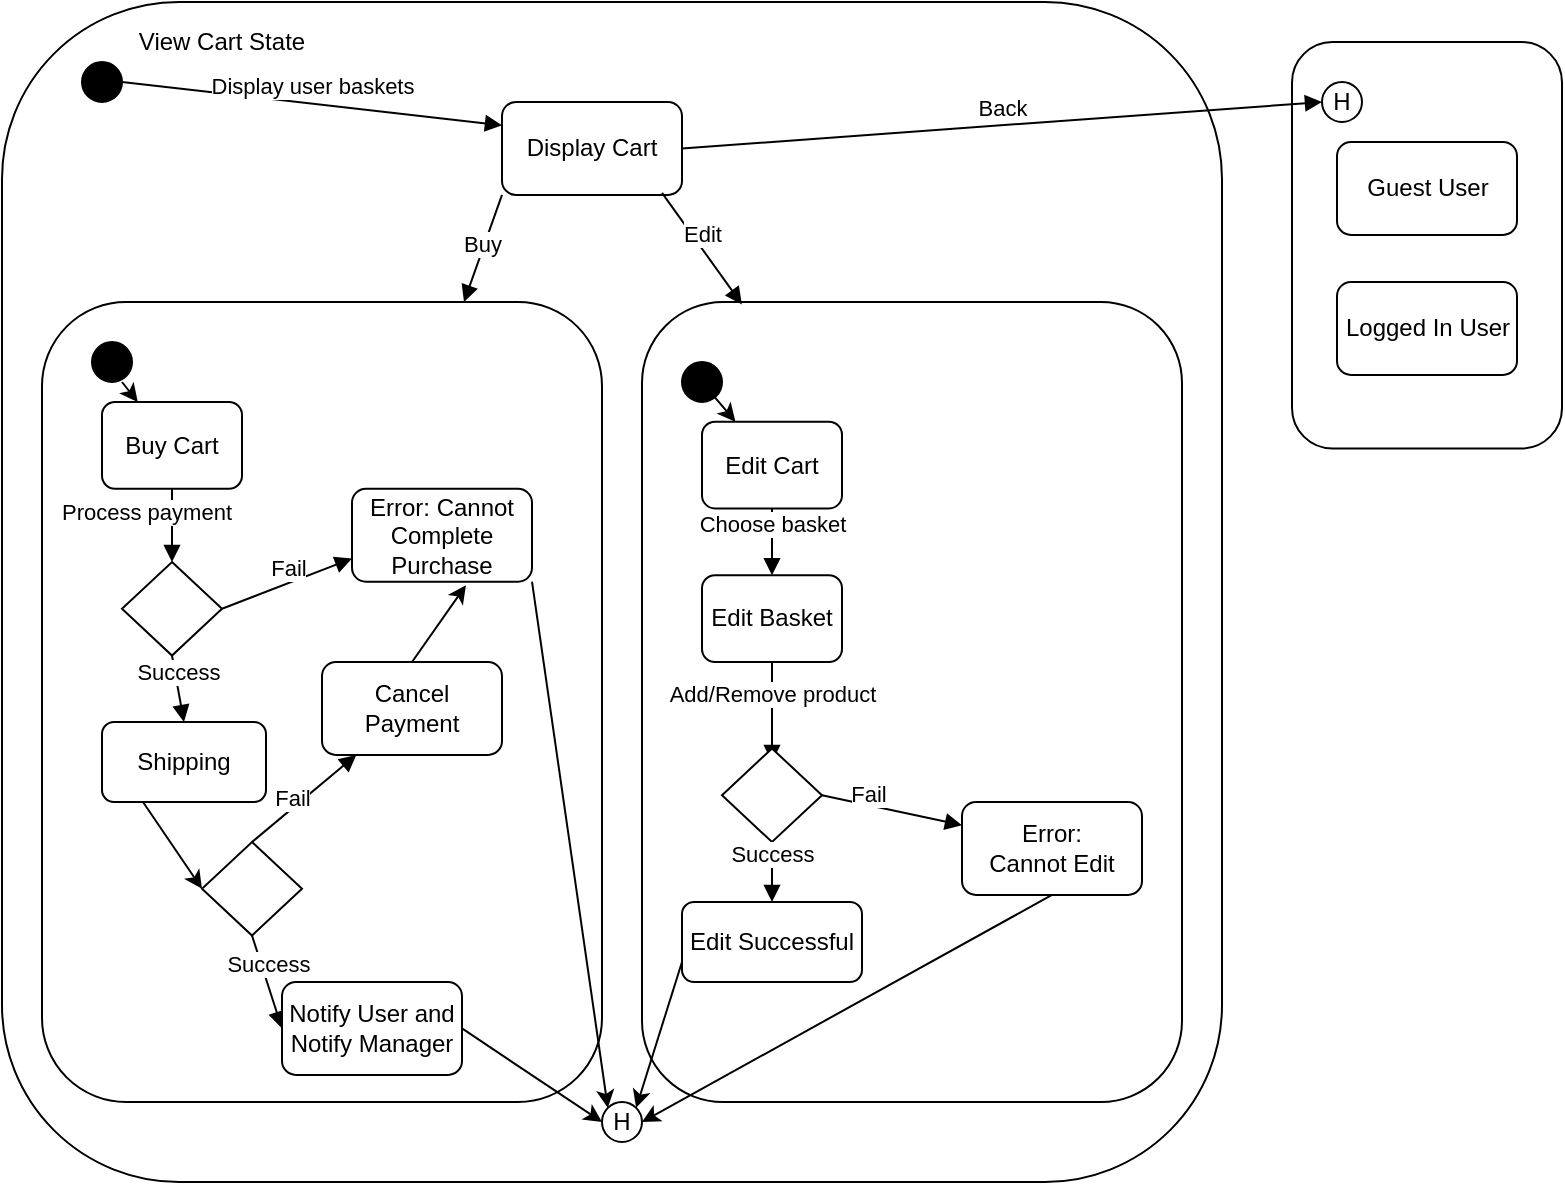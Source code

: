 <mxfile version="13.1.1" type="google"><diagram id="lOy03BysU3fXt3mW_LSf" name="Page-1"><mxGraphModel dx="868" dy="1550" grid="1" gridSize="10" guides="1" tooltips="1" connect="1" arrows="1" fold="1" page="1" pageScale="1" pageWidth="850" pageHeight="1100" math="0" shadow="0"><root><mxCell id="0"/><mxCell id="1" parent="0"/><mxCell id="_WK0tq85ubUpk3b4rHDk-1" value="" style="rounded=1;whiteSpace=wrap;html=1;" parent="1" vertex="1"><mxGeometry x="30" y="-20" width="610" height="590" as="geometry"/></mxCell><mxCell id="_WK0tq85ubUpk3b4rHDk-2" value="" style="rounded=1;whiteSpace=wrap;html=1;" parent="1" vertex="1"><mxGeometry x="350" y="130" width="270" height="400" as="geometry"/></mxCell><mxCell id="_WK0tq85ubUpk3b4rHDk-3" value="" style="rounded=1;whiteSpace=wrap;html=1;" parent="1" vertex="1"><mxGeometry x="50" y="130" width="280" height="400" as="geometry"/></mxCell><mxCell id="_WK0tq85ubUpk3b4rHDk-4" value="View Cart State" style="text;html=1;strokeColor=none;fillColor=none;align=center;verticalAlign=middle;whiteSpace=wrap;rounded=0;" parent="1" vertex="1"><mxGeometry x="75" y="-10" width="130" height="20" as="geometry"/></mxCell><mxCell id="_WK0tq85ubUpk3b4rHDk-5" value="Buy Cart" style="shape=ext;rounded=1;html=1;whiteSpace=wrap;" parent="1" vertex="1"><mxGeometry x="80" y="180" width="70" height="43.39" as="geometry"/></mxCell><mxCell id="_WK0tq85ubUpk3b4rHDk-6" value="Shipping" style="shape=ext;rounded=1;html=1;whiteSpace=wrap;" parent="1" vertex="1"><mxGeometry x="80" y="340.0" width="82" height="40" as="geometry"/></mxCell><mxCell id="_WK0tq85ubUpk3b4rHDk-7" value="Error: Cannot Complete Purchase" style="shape=ext;rounded=1;html=1;whiteSpace=wrap;" parent="1" vertex="1"><mxGeometry x="205" y="223.39" width="90" height="46.45" as="geometry"/></mxCell><mxCell id="_WK0tq85ubUpk3b4rHDk-8" value="Fail" style="html=1;verticalAlign=bottom;endArrow=block;exitX=1;exitY=0.5;exitDx=0;exitDy=0;entryX=0;entryY=0.75;entryDx=0;entryDy=0;" parent="1" source="_WK0tq85ubUpk3b4rHDk-11" target="_WK0tq85ubUpk3b4rHDk-7" edge="1"><mxGeometry x="0.001" y="-1" width="80" relative="1" as="geometry"><mxPoint x="230" y="298.22" as="sourcePoint"/><mxPoint x="310" y="298.22" as="targetPoint"/><Array as="points"/><mxPoint as="offset"/></mxGeometry></mxCell><mxCell id="_WK0tq85ubUpk3b4rHDk-9" value="Success" style="html=1;verticalAlign=bottom;endArrow=block;exitX=0.5;exitY=1;exitDx=0;exitDy=0;entryX=0.5;entryY=0;entryDx=0;entryDy=0;" parent="1" source="_WK0tq85ubUpk3b4rHDk-11" target="_WK0tq85ubUpk3b4rHDk-6" edge="1"><mxGeometry width="80" relative="1" as="geometry"><mxPoint x="37.1" y="181.12" as="sourcePoint"/><mxPoint x="225" y="348.22" as="targetPoint"/><Array as="points"/></mxGeometry></mxCell><mxCell id="_WK0tq85ubUpk3b4rHDk-10" value="Display user baskets" style="html=1;verticalAlign=bottom;endArrow=block;exitX=1;exitY=0.5;exitDx=0;exitDy=0;entryX=0;entryY=0.25;entryDx=0;entryDy=0;" parent="1" source="_WK0tq85ubUpk3b4rHDk-26" target="_WK0tq85ubUpk3b4rHDk-23" edge="1"><mxGeometry width="80" relative="1" as="geometry"><mxPoint x="100" y="50.0" as="sourcePoint"/><mxPoint x="385" y="280" as="targetPoint"/><Array as="points"/></mxGeometry></mxCell><mxCell id="_WK0tq85ubUpk3b4rHDk-11" value="" style="rhombus;whiteSpace=wrap;html=1;" parent="1" vertex="1"><mxGeometry x="90" y="260.0" width="50" height="46.78" as="geometry"/></mxCell><mxCell id="_WK0tq85ubUpk3b4rHDk-12" value="" style="endArrow=classic;html=1;exitX=0.25;exitY=1;exitDx=0;exitDy=0;entryX=0;entryY=0.5;entryDx=0;entryDy=0;" parent="1" source="_WK0tq85ubUpk3b4rHDk-6" target="_WK0tq85ubUpk3b4rHDk-13" edge="1"><mxGeometry width="50" height="50" relative="1" as="geometry"><mxPoint x="380" y="86.775" as="sourcePoint"/><mxPoint x="660" y="176.775" as="targetPoint"/></mxGeometry></mxCell><mxCell id="_WK0tq85ubUpk3b4rHDk-13" value="" style="rhombus;whiteSpace=wrap;html=1;" parent="1" vertex="1"><mxGeometry x="130" y="400" width="50" height="46.78" as="geometry"/></mxCell><mxCell id="_WK0tq85ubUpk3b4rHDk-14" value="Fail" style="html=1;verticalAlign=bottom;endArrow=block;exitX=0.5;exitY=0;exitDx=0;exitDy=0;" parent="1" source="_WK0tq85ubUpk3b4rHDk-13" target="_WK0tq85ubUpk3b4rHDk-16" edge="1"><mxGeometry x="-0.31" y="-3" width="80" relative="1" as="geometry"><mxPoint x="255" y="410" as="sourcePoint"/><mxPoint x="259" y="370" as="targetPoint"/><Array as="points"/><mxPoint as="offset"/></mxGeometry></mxCell><mxCell id="_WK0tq85ubUpk3b4rHDk-15" value="Success" style="html=1;verticalAlign=bottom;endArrow=block;exitX=0.5;exitY=1;exitDx=0;exitDy=0;entryX=0;entryY=0.5;entryDx=0;entryDy=0;" parent="1" source="_WK0tq85ubUpk3b4rHDk-13" target="_WK0tq85ubUpk3b4rHDk-18" edge="1"><mxGeometry width="80" relative="1" as="geometry"><mxPoint x="155" y="363.39" as="sourcePoint"/><mxPoint x="330" y="430" as="targetPoint"/><Array as="points"/></mxGeometry></mxCell><mxCell id="_WK0tq85ubUpk3b4rHDk-16" value="Cancel Payment" style="shape=ext;rounded=1;html=1;whiteSpace=wrap;" parent="1" vertex="1"><mxGeometry x="190" y="310" width="90" height="46.45" as="geometry"/></mxCell><mxCell id="_WK0tq85ubUpk3b4rHDk-17" value="" style="endArrow=classic;html=1;exitX=0.5;exitY=0;exitDx=0;exitDy=0;entryX=0.633;entryY=1.038;entryDx=0;entryDy=0;entryPerimeter=0;" parent="1" source="_WK0tq85ubUpk3b4rHDk-16" target="_WK0tq85ubUpk3b4rHDk-7" edge="1"><mxGeometry width="50" height="50" relative="1" as="geometry"><mxPoint x="380" y="86.775" as="sourcePoint"/><mxPoint x="610" y="83.225" as="targetPoint"/></mxGeometry></mxCell><mxCell id="_WK0tq85ubUpk3b4rHDk-18" value="Notify User and Notify Manager" style="shape=ext;rounded=1;html=1;whiteSpace=wrap;" parent="1" vertex="1"><mxGeometry x="170" y="470" width="90" height="46.45" as="geometry"/></mxCell><mxCell id="_WK0tq85ubUpk3b4rHDk-19" value="" style="endArrow=classic;html=1;entryX=0;entryY=0;entryDx=0;entryDy=0;exitX=1;exitY=1;exitDx=0;exitDy=0;" parent="1" source="_WK0tq85ubUpk3b4rHDk-7" target="_WK0tq85ubUpk3b4rHDk-28" edge="1"><mxGeometry width="50" height="50" relative="1" as="geometry"><mxPoint x="290" y="130" as="sourcePoint"/><mxPoint x="620" y="320.165" as="targetPoint"/></mxGeometry></mxCell><mxCell id="_WK0tq85ubUpk3b4rHDk-20" value="" style="shape=mxgraph.bpmn.shape;html=1;verticalLabelPosition=bottom;labelBackgroundColor=#ffffff;verticalAlign=top;align=center;perimeter=ellipsePerimeter;outlineConnect=0;outline=standard;symbol=general;fillColor=#000000;" parent="1" vertex="1"><mxGeometry x="75" y="150" width="20" height="20" as="geometry"/></mxCell><mxCell id="_WK0tq85ubUpk3b4rHDk-21" value="" style="shape=mxgraph.bpmn.shape;html=1;verticalLabelPosition=bottom;labelBackgroundColor=#ffffff;verticalAlign=top;align=center;perimeter=ellipsePerimeter;outlineConnect=0;outline=standard;symbol=general;fillColor=#000000;" parent="1" vertex="1"><mxGeometry x="370" y="160" width="20" height="20" as="geometry"/></mxCell><mxCell id="_WK0tq85ubUpk3b4rHDk-22" value="" style="endArrow=classic;html=1;" parent="1" target="_WK0tq85ubUpk3b4rHDk-5" edge="1"><mxGeometry width="50" height="50" relative="1" as="geometry"><mxPoint x="90" y="170" as="sourcePoint"/><mxPoint x="290" y="220.0" as="targetPoint"/><Array as="points"><mxPoint x="90" y="170"/></Array></mxGeometry></mxCell><mxCell id="_WK0tq85ubUpk3b4rHDk-23" value="Display Cart" style="shape=ext;rounded=1;html=1;whiteSpace=wrap;" parent="1" vertex="1"><mxGeometry x="280" y="30.0" width="90" height="46.45" as="geometry"/></mxCell><mxCell id="_WK0tq85ubUpk3b4rHDk-24" value="Edit" style="html=1;verticalAlign=bottom;endArrow=block;exitX=0.889;exitY=0.978;exitDx=0;exitDy=0;entryX=0.185;entryY=0.003;entryDx=0;entryDy=0;exitPerimeter=0;entryPerimeter=0;" parent="1" source="_WK0tq85ubUpk3b4rHDk-23" target="_WK0tq85ubUpk3b4rHDk-2" edge="1"><mxGeometry x="0.042" y="-1" width="80" relative="1" as="geometry"><mxPoint x="80" y="63.55" as="sourcePoint"/><mxPoint x="240" y="75.162" as="targetPoint"/><Array as="points"/><mxPoint as="offset"/></mxGeometry></mxCell><mxCell id="_WK0tq85ubUpk3b4rHDk-25" value="Buy" style="html=1;verticalAlign=bottom;endArrow=block;exitX=0;exitY=1;exitDx=0;exitDy=0;" parent="1" source="_WK0tq85ubUpk3b4rHDk-23" target="_WK0tq85ubUpk3b4rHDk-3" edge="1"><mxGeometry x="0.231" y="2" width="80" relative="1" as="geometry"><mxPoint x="90" y="73.55" as="sourcePoint"/><mxPoint x="250" y="85.162" as="targetPoint"/><Array as="points"/><mxPoint as="offset"/></mxGeometry></mxCell><mxCell id="_WK0tq85ubUpk3b4rHDk-26" value="" style="shape=mxgraph.bpmn.shape;html=1;verticalLabelPosition=bottom;labelBackgroundColor=#ffffff;verticalAlign=top;align=center;perimeter=ellipsePerimeter;outlineConnect=0;outline=standard;symbol=general;fillColor=#000000;" parent="1" vertex="1"><mxGeometry x="70" y="10.0" width="20" height="20" as="geometry"/></mxCell><mxCell id="_WK0tq85ubUpk3b4rHDk-27" value="Process payment" style="html=1;verticalAlign=bottom;endArrow=block;exitX=0.5;exitY=1;exitDx=0;exitDy=0;entryX=0.5;entryY=0;entryDx=0;entryDy=0;" parent="1" source="_WK0tq85ubUpk3b4rHDk-5" target="_WK0tq85ubUpk3b4rHDk-11" edge="1"><mxGeometry x="0.12" y="-13" width="80" relative="1" as="geometry"><mxPoint x="170" y="293.39" as="sourcePoint"/><mxPoint x="230" y="294.998" as="targetPoint"/><Array as="points"/><mxPoint as="offset"/></mxGeometry></mxCell><mxCell id="_WK0tq85ubUpk3b4rHDk-28" value="H" style="ellipse;whiteSpace=wrap;html=1;aspect=fixed;" parent="1" vertex="1"><mxGeometry x="330" y="530" width="20" height="20" as="geometry"/></mxCell><mxCell id="_WK0tq85ubUpk3b4rHDk-29" value="" style="endArrow=classic;html=1;entryX=0;entryY=0.5;entryDx=0;entryDy=0;exitX=1;exitY=0.5;exitDx=0;exitDy=0;" parent="1" source="_WK0tq85ubUpk3b4rHDk-18" target="_WK0tq85ubUpk3b4rHDk-28" edge="1"><mxGeometry width="50" height="50" relative="1" as="geometry"><mxPoint x="305.0" y="279.84" as="sourcePoint"/><mxPoint x="350" y="540" as="targetPoint"/></mxGeometry></mxCell><mxCell id="_WK0tq85ubUpk3b4rHDk-30" value="Edit Cart" style="shape=ext;rounded=1;html=1;whiteSpace=wrap;" parent="1" vertex="1"><mxGeometry x="380" y="189.84" width="70" height="43.39" as="geometry"/></mxCell><mxCell id="_WK0tq85ubUpk3b4rHDk-31" value="" style="endArrow=classic;html=1;" parent="1" source="_WK0tq85ubUpk3b4rHDk-21" target="_WK0tq85ubUpk3b4rHDk-30" edge="1"><mxGeometry width="50" height="50" relative="1" as="geometry"><mxPoint x="390" y="179.84" as="sourcePoint"/><mxPoint x="590" y="229.84" as="targetPoint"/><Array as="points"/></mxGeometry></mxCell><mxCell id="_WK0tq85ubUpk3b4rHDk-32" value="Choose basket" style="html=1;verticalAlign=bottom;endArrow=block;exitX=0.5;exitY=1;exitDx=0;exitDy=0;" parent="1" source="_WK0tq85ubUpk3b4rHDk-30" target="_WK0tq85ubUpk3b4rHDk-33" edge="1"><mxGeometry x="0.005" width="80" relative="1" as="geometry"><mxPoint x="470" y="303.23" as="sourcePoint"/><mxPoint x="415" y="269.84" as="targetPoint"/><Array as="points"/><mxPoint as="offset"/></mxGeometry></mxCell><mxCell id="_WK0tq85ubUpk3b4rHDk-33" value="Edit Basket" style="shape=ext;rounded=1;html=1;whiteSpace=wrap;" parent="1" vertex="1"><mxGeometry x="380" y="266.61" width="70" height="43.39" as="geometry"/></mxCell><mxCell id="_WK0tq85ubUpk3b4rHDk-34" value="Add/Remove product" style="html=1;verticalAlign=bottom;endArrow=block;exitX=0.5;exitY=1;exitDx=0;exitDy=0;" parent="1" source="_WK0tq85ubUpk3b4rHDk-33" edge="1"><mxGeometry width="80" relative="1" as="geometry"><mxPoint x="470" y="383.39" as="sourcePoint"/><mxPoint x="415" y="360" as="targetPoint"/><Array as="points"/><mxPoint as="offset"/></mxGeometry></mxCell><mxCell id="_WK0tq85ubUpk3b4rHDk-35" value="" style="rhombus;whiteSpace=wrap;html=1;" parent="1" vertex="1"><mxGeometry x="390" y="353.22" width="50" height="46.78" as="geometry"/></mxCell><mxCell id="_WK0tq85ubUpk3b4rHDk-36" value="Fail" style="html=1;verticalAlign=bottom;endArrow=block;exitX=1;exitY=0.5;exitDx=0;exitDy=0;entryX=0;entryY=0.25;entryDx=0;entryDy=0;" parent="1" source="_WK0tq85ubUpk3b4rHDk-35" target="_WK0tq85ubUpk3b4rHDk-38" edge="1"><mxGeometry x="-0.31" y="-3" width="80" relative="1" as="geometry"><mxPoint x="550" y="373.55" as="sourcePoint"/><mxPoint x="502.175" y="320.0" as="targetPoint"/><Array as="points"/><mxPoint as="offset"/></mxGeometry></mxCell><mxCell id="_WK0tq85ubUpk3b4rHDk-37" value="Success" style="html=1;verticalAlign=bottom;endArrow=block;exitX=0.5;exitY=1;exitDx=0;exitDy=0;" parent="1" source="_WK0tq85ubUpk3b4rHDk-35" target="_WK0tq85ubUpk3b4rHDk-39" edge="1"><mxGeometry width="80" relative="1" as="geometry"><mxPoint x="450" y="326.94" as="sourcePoint"/><mxPoint x="465" y="456.775" as="targetPoint"/><Array as="points"/></mxGeometry></mxCell><mxCell id="_WK0tq85ubUpk3b4rHDk-38" value="Error: &lt;br&gt;Cannot Edit" style="shape=ext;rounded=1;html=1;whiteSpace=wrap;" parent="1" vertex="1"><mxGeometry x="510" y="380.0" width="90" height="46.45" as="geometry"/></mxCell><mxCell id="_WK0tq85ubUpk3b4rHDk-39" value="Edit Successful" style="shape=ext;rounded=1;html=1;whiteSpace=wrap;" parent="1" vertex="1"><mxGeometry x="370" y="430" width="90" height="40" as="geometry"/></mxCell><mxCell id="_WK0tq85ubUpk3b4rHDk-40" value="" style="endArrow=classic;html=1;entryX=1;entryY=0;entryDx=0;entryDy=0;exitX=0;exitY=0.75;exitDx=0;exitDy=0;" parent="1" source="_WK0tq85ubUpk3b4rHDk-39" target="_WK0tq85ubUpk3b4rHDk-28" edge="1"><mxGeometry width="50" height="50" relative="1" as="geometry"><mxPoint x="270" y="503.225" as="sourcePoint"/><mxPoint x="340" y="550" as="targetPoint"/></mxGeometry></mxCell><mxCell id="_WK0tq85ubUpk3b4rHDk-41" value="" style="endArrow=classic;html=1;entryX=1;entryY=0.5;entryDx=0;entryDy=0;exitX=0.5;exitY=1;exitDx=0;exitDy=0;" parent="1" source="_WK0tq85ubUpk3b4rHDk-38" target="_WK0tq85ubUpk3b4rHDk-28" edge="1"><mxGeometry width="50" height="50" relative="1" as="geometry"><mxPoint x="280" y="513.225" as="sourcePoint"/><mxPoint x="350" y="560" as="targetPoint"/></mxGeometry></mxCell><mxCell id="_WK0tq85ubUpk3b4rHDk-42" value="" style="rounded=1;whiteSpace=wrap;html=1;" parent="1" vertex="1"><mxGeometry x="675" width="135" height="203.23" as="geometry"/></mxCell><mxCell id="_WK0tq85ubUpk3b4rHDk-43" value="Guest User" style="shape=ext;rounded=1;html=1;whiteSpace=wrap;" parent="1" vertex="1"><mxGeometry x="697.5" y="50.0" width="90" height="46.45" as="geometry"/></mxCell><mxCell id="_WK0tq85ubUpk3b4rHDk-44" value="H" style="ellipse;whiteSpace=wrap;html=1;aspect=fixed;" parent="1" vertex="1"><mxGeometry x="690" y="20.0" width="20" height="20" as="geometry"/></mxCell><mxCell id="_WK0tq85ubUpk3b4rHDk-45" value="Logged In User" style="shape=ext;rounded=1;html=1;whiteSpace=wrap;" parent="1" vertex="1"><mxGeometry x="697.5" y="120.0" width="90" height="46.45" as="geometry"/></mxCell><mxCell id="_WK0tq85ubUpk3b4rHDk-46" value="Back" style="html=1;verticalAlign=bottom;endArrow=block;exitX=1;exitY=0.5;exitDx=0;exitDy=0;entryX=0;entryY=0.5;entryDx=0;entryDy=0;" parent="1" source="_WK0tq85ubUpk3b4rHDk-23" target="_WK0tq85ubUpk3b4rHDk-44" edge="1"><mxGeometry width="80" relative="1" as="geometry"><mxPoint x="370.01" y="85.428" as="sourcePoint"/><mxPoint x="710" y="173" as="targetPoint"/><Array as="points"/></mxGeometry></mxCell></root></mxGraphModel></diagram></mxfile>